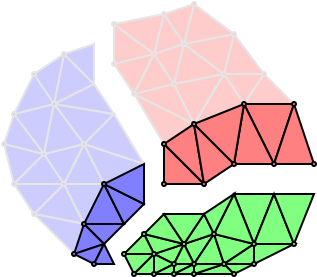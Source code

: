 <?xml version="1.0" encoding="UTF-8"?>
<dia:diagram xmlns:dia="http://www.lysator.liu.se/~alla/dia/">
  <dia:layer name="Background" visible="true">
    <dia:object type="Standard - Polygon" version="0" id="O0">
      <dia:attribute name="obj_pos">
        <dia:point val="10,12"/>
      </dia:attribute>
      <dia:attribute name="obj_bb">
        <dia:rectangle val="9.879,11.95;11.712,12.561"/>
      </dia:attribute>
      <dia:attribute name="poly_points">
        <dia:point val="10,12"/>
        <dia:point val="11.5,12"/>
        <dia:point val="10.5,12.5"/>
      </dia:attribute>
      <dia:attribute name="inner_color">
        <dia:color val="#80ff80"/>
      </dia:attribute>
      <dia:attribute name="show_background">
        <dia:boolean val="true"/>
      </dia:attribute>
    </dia:object>
    <dia:object type="Standard - Polygon" version="0" id="O1">
      <dia:attribute name="obj_pos">
        <dia:point val="8,11"/>
      </dia:attribute>
      <dia:attribute name="obj_bb">
        <dia:rectangle val="7.929,10.406;9.622,12.099"/>
      </dia:attribute>
      <dia:attribute name="poly_points">
        <dia:point val="8,11"/>
        <dia:point val="8.5,12"/>
        <dia:point val="9.5,10.5"/>
      </dia:attribute>
      <dia:attribute name="inner_color">
        <dia:color val="#80ff80"/>
      </dia:attribute>
      <dia:attribute name="show_background">
        <dia:boolean val="true"/>
      </dia:attribute>
    </dia:object>
    <dia:object type="Standard - Polygon" version="0" id="O2">
      <dia:attribute name="obj_pos">
        <dia:point val="7.5,12"/>
      </dia:attribute>
      <dia:attribute name="obj_bb">
        <dia:rectangle val="6.37,10.914;8.099,12.067"/>
      </dia:attribute>
      <dia:attribute name="poly_points">
        <dia:point val="7.5,12"/>
        <dia:point val="8,11"/>
        <dia:point val="6.5,11.5"/>
      </dia:attribute>
      <dia:attribute name="inner_color">
        <dia:color val="#80ff80"/>
      </dia:attribute>
      <dia:attribute name="show_background">
        <dia:boolean val="true"/>
      </dia:attribute>
    </dia:object>
    <dia:object type="Standard - Polygon" version="0" id="O3">
      <dia:attribute name="obj_pos">
        <dia:point val="8,11"/>
      </dia:attribute>
      <dia:attribute name="obj_bb">
        <dia:rectangle val="5.907,10.425;8.179,11.561"/>
      </dia:attribute>
      <dia:attribute name="poly_points">
        <dia:point val="8,11"/>
        <dia:point val="6,10.5"/>
        <dia:point val="6.5,11.5"/>
      </dia:attribute>
      <dia:attribute name="inner_color">
        <dia:color val="#80ff80"/>
      </dia:attribute>
      <dia:attribute name="show_background">
        <dia:boolean val="true"/>
      </dia:attribute>
    </dia:object>
    <dia:object type="Standard - Polygon" version="0" id="O4">
      <dia:attribute name="obj_pos">
        <dia:point val="7.5,12"/>
      </dia:attribute>
      <dia:attribute name="obj_bb">
        <dia:rectangle val="7.419,10.888;8.581,12.05"/>
      </dia:attribute>
      <dia:attribute name="poly_points">
        <dia:point val="7.5,12"/>
        <dia:point val="8,11"/>
        <dia:point val="8.5,12"/>
      </dia:attribute>
      <dia:attribute name="inner_color">
        <dia:color val="#80ff80"/>
      </dia:attribute>
      <dia:attribute name="show_background">
        <dia:boolean val="true"/>
      </dia:attribute>
    </dia:object>
    <dia:object type="Standard - Polygon" version="0" id="O5">
      <dia:attribute name="obj_pos">
        <dia:point val="5,11.5"/>
      </dia:attribute>
      <dia:attribute name="obj_bb">
        <dia:rectangle val="4.879,10.416;6.581,11.55"/>
      </dia:attribute>
      <dia:attribute name="poly_points">
        <dia:point val="5,11.5"/>
        <dia:point val="6,10.5"/>
        <dia:point val="6.5,11.5"/>
      </dia:attribute>
      <dia:attribute name="inner_color">
        <dia:color val="#80ff80"/>
      </dia:attribute>
      <dia:attribute name="show_background">
        <dia:boolean val="true"/>
      </dia:attribute>
    </dia:object>
    <dia:object type="Standard - Polygon" version="0" id="O6">
      <dia:attribute name="obj_pos">
        <dia:point val="8.5,12"/>
      </dia:attribute>
      <dia:attribute name="obj_bb">
        <dia:rectangle val="8.407,10.387;10.069,12.05"/>
      </dia:attribute>
      <dia:attribute name="poly_points">
        <dia:point val="8.5,12"/>
        <dia:point val="9.5,10.5"/>
        <dia:point val="10,12"/>
      </dia:attribute>
      <dia:attribute name="inner_color">
        <dia:color val="#80ff80"/>
      </dia:attribute>
      <dia:attribute name="show_background">
        <dia:boolean val="true"/>
      </dia:attribute>
    </dia:object>
    <dia:object type="Standard - Polygon" version="0" id="O7">
      <dia:attribute name="obj_pos">
        <dia:point val="11.5,11"/>
      </dia:attribute>
      <dia:attribute name="obj_bb">
        <dia:rectangle val="9.424,10.429;11.622,12.078"/>
      </dia:attribute>
      <dia:attribute name="poly_points">
        <dia:point val="11.5,11"/>
        <dia:point val="9.5,10.5"/>
        <dia:point val="10,12"/>
      </dia:attribute>
      <dia:attribute name="inner_color">
        <dia:color val="#80ff80"/>
      </dia:attribute>
      <dia:attribute name="show_background">
        <dia:boolean val="true"/>
      </dia:attribute>
    </dia:object>
    <dia:object type="Standard - Polygon" version="0" id="O8">
      <dia:attribute name="obj_pos">
        <dia:point val="5,11.5"/>
      </dia:attribute>
      <dia:attribute name="obj_bb">
        <dia:rectangle val="4.919,11.45;6.621,12.584"/>
      </dia:attribute>
      <dia:attribute name="poly_points">
        <dia:point val="5,11.5"/>
        <dia:point val="6.5,11.5"/>
        <dia:point val="5.5,12.5"/>
      </dia:attribute>
      <dia:attribute name="inner_color">
        <dia:color val="#80ff80"/>
      </dia:attribute>
      <dia:attribute name="show_background">
        <dia:boolean val="true"/>
      </dia:attribute>
    </dia:object>
    <dia:object type="Standard - Polygon" version="0" id="O9">
      <dia:attribute name="obj_pos">
        <dia:point val="5.5,12.5"/>
      </dia:attribute>
      <dia:attribute name="obj_bb">
        <dia:rectangle val="5.379,11.379;6.55,12.55"/>
      </dia:attribute>
      <dia:attribute name="poly_points">
        <dia:point val="5.5,12.5"/>
        <dia:point val="6.5,11.5"/>
        <dia:point val="6.5,12.5"/>
      </dia:attribute>
      <dia:attribute name="inner_color">
        <dia:color val="#80ff80"/>
      </dia:attribute>
      <dia:attribute name="show_background">
        <dia:boolean val="true"/>
      </dia:attribute>
    </dia:object>
    <dia:object type="Standard - Polygon" version="0" id="O10">
      <dia:attribute name="obj_pos">
        <dia:point val="6.5,12.5"/>
      </dia:attribute>
      <dia:attribute name="obj_bb">
        <dia:rectangle val="6.45,11.419;7.612,12.581"/>
      </dia:attribute>
      <dia:attribute name="poly_points">
        <dia:point val="6.5,12.5"/>
        <dia:point val="7.5,12"/>
        <dia:point val="6.5,11.5"/>
      </dia:attribute>
      <dia:attribute name="inner_color">
        <dia:color val="#80ff80"/>
      </dia:attribute>
      <dia:attribute name="show_background">
        <dia:boolean val="true"/>
      </dia:attribute>
    </dia:object>
    <dia:object type="Standard - Polygon" version="0" id="O11">
      <dia:attribute name="obj_pos">
        <dia:point val="6.5,12.5"/>
      </dia:attribute>
      <dia:attribute name="obj_bb">
        <dia:rectangle val="6.288,11.919;7.55,12.55"/>
      </dia:attribute>
      <dia:attribute name="poly_points">
        <dia:point val="6.5,12.5"/>
        <dia:point val="7.5,12"/>
        <dia:point val="7.5,12.5"/>
      </dia:attribute>
      <dia:attribute name="inner_color">
        <dia:color val="#80ff80"/>
      </dia:attribute>
      <dia:attribute name="show_background">
        <dia:boolean val="true"/>
      </dia:attribute>
    </dia:object>
    <dia:object type="Standard - Polygon" version="0" id="O12">
      <dia:attribute name="obj_pos">
        <dia:point val="7.5,12.5"/>
      </dia:attribute>
      <dia:attribute name="obj_bb">
        <dia:rectangle val="7.45,11.95;8.712,12.581"/>
      </dia:attribute>
      <dia:attribute name="poly_points">
        <dia:point val="7.5,12.5"/>
        <dia:point val="8.5,12"/>
        <dia:point val="7.5,12"/>
      </dia:attribute>
      <dia:attribute name="inner_color">
        <dia:color val="#80ff80"/>
      </dia:attribute>
      <dia:attribute name="show_background">
        <dia:boolean val="true"/>
      </dia:attribute>
    </dia:object>
    <dia:object type="Standard - Polygon" version="0" id="O13">
      <dia:attribute name="obj_pos">
        <dia:point val="7.5,12.5"/>
      </dia:attribute>
      <dia:attribute name="obj_bb">
        <dia:rectangle val="7.288,11.919;8.55,12.55"/>
      </dia:attribute>
      <dia:attribute name="poly_points">
        <dia:point val="7.5,12.5"/>
        <dia:point val="8.5,12"/>
        <dia:point val="8.5,12.5"/>
      </dia:attribute>
      <dia:attribute name="inner_color">
        <dia:color val="#80ff80"/>
      </dia:attribute>
      <dia:attribute name="show_background">
        <dia:boolean val="true"/>
      </dia:attribute>
    </dia:object>
    <dia:object type="Standard - Polygon" version="0" id="O14">
      <dia:attribute name="obj_pos">
        <dia:point val="8.5,12.5"/>
      </dia:attribute>
      <dia:attribute name="obj_bb">
        <dia:rectangle val="8.192,11.943;10.621,12.55"/>
      </dia:attribute>
      <dia:attribute name="poly_points">
        <dia:point val="8.5,12.5"/>
        <dia:point val="10,12"/>
        <dia:point val="10.5,12.5"/>
      </dia:attribute>
      <dia:attribute name="inner_color">
        <dia:color val="#80ff80"/>
      </dia:attribute>
      <dia:attribute name="show_background">
        <dia:boolean val="true"/>
      </dia:attribute>
    </dia:object>
    <dia:object type="Standard - Polygon" version="0" id="O15">
      <dia:attribute name="obj_pos">
        <dia:point val="10,12"/>
      </dia:attribute>
      <dia:attribute name="obj_bb">
        <dia:rectangle val="9.835,10.907;11.55,12.05"/>
      </dia:attribute>
      <dia:attribute name="poly_points">
        <dia:point val="10,12"/>
        <dia:point val="11.5,11"/>
        <dia:point val="11.5,12"/>
      </dia:attribute>
      <dia:attribute name="inner_color">
        <dia:color val="#80ff80"/>
      </dia:attribute>
      <dia:attribute name="show_background">
        <dia:boolean val="true"/>
      </dia:attribute>
    </dia:object>
    <dia:object type="Standard - Polygon" version="0" id="O16">
      <dia:attribute name="obj_pos">
        <dia:point val="8.5,12"/>
      </dia:attribute>
      <dia:attribute name="obj_bb">
        <dia:rectangle val="8.45,11.95;10.308,12.569"/>
      </dia:attribute>
      <dia:attribute name="poly_points">
        <dia:point val="8.5,12"/>
        <dia:point val="10,12"/>
        <dia:point val="8.5,12.5"/>
      </dia:attribute>
      <dia:attribute name="inner_color">
        <dia:color val="#80ff80"/>
      </dia:attribute>
      <dia:attribute name="show_background">
        <dia:boolean val="true"/>
      </dia:attribute>
    </dia:object>
    <dia:object type="Standard - Polygon" version="0" id="O17">
      <dia:attribute name="obj_pos">
        <dia:point val="11.5,12"/>
      </dia:attribute>
      <dia:attribute name="obj_bb">
        <dia:rectangle val="11.45,10.95;13.712,12.081"/>
      </dia:attribute>
      <dia:attribute name="poly_points">
        <dia:point val="11.5,12"/>
        <dia:point val="11.5,11"/>
        <dia:point val="13.5,11"/>
      </dia:attribute>
      <dia:attribute name="inner_color">
        <dia:color val="#80ff80"/>
      </dia:attribute>
      <dia:attribute name="show_background">
        <dia:boolean val="true"/>
      </dia:attribute>
    </dia:object>
    <dia:object type="Standard - Polygon" version="0" id="O18">
      <dia:attribute name="obj_pos">
        <dia:point val="3,10"/>
      </dia:attribute>
      <dia:attribute name="obj_bb">
        <dia:rectangle val="0.399,7.916;3.09,10.069"/>
      </dia:attribute>
      <dia:attribute name="poly_points">
        <dia:point val="3,10"/>
        <dia:point val="0.5,9.5"/>
        <dia:point val="2,8"/>
      </dia:attribute>
      <dia:attribute name="line_color">
        <dia:color val="#e5e5e5"/>
      </dia:attribute>
      <dia:attribute name="inner_color">
        <dia:color val="#ccccff"/>
      </dia:attribute>
      <dia:attribute name="show_background">
        <dia:boolean val="true"/>
      </dia:attribute>
    </dia:object>
    <dia:object type="Standard - Polygon" version="0" id="O19">
      <dia:attribute name="obj_pos">
        <dia:point val="2.5,11.5"/>
      </dia:attribute>
      <dia:attribute name="obj_bb">
        <dia:rectangle val="0.348,9.419;3.065,11.593"/>
      </dia:attribute>
      <dia:attribute name="poly_points">
        <dia:point val="2.5,11.5"/>
        <dia:point val="0.5,9.5"/>
        <dia:point val="3,10"/>
      </dia:attribute>
      <dia:attribute name="line_color">
        <dia:color val="#e5e5e5"/>
      </dia:attribute>
      <dia:attribute name="inner_color">
        <dia:color val="#ccccff"/>
      </dia:attribute>
      <dia:attribute name="show_background">
        <dia:boolean val="true"/>
      </dia:attribute>
    </dia:object>
    <dia:object type="Standard - Polygon" version="0" id="O20">
      <dia:attribute name="obj_pos">
        <dia:point val="2,8"/>
      </dia:attribute>
      <dia:attribute name="obj_bb">
        <dia:rectangle val="1.919,7.95;4.081,10.112"/>
      </dia:attribute>
      <dia:attribute name="poly_points">
        <dia:point val="2,8"/>
        <dia:point val="4,8"/>
        <dia:point val="3,10"/>
      </dia:attribute>
      <dia:attribute name="line_color">
        <dia:color val="#e5e5e5"/>
      </dia:attribute>
      <dia:attribute name="inner_color">
        <dia:color val="#ccccff"/>
      </dia:attribute>
      <dia:attribute name="show_background">
        <dia:boolean val="true"/>
      </dia:attribute>
    </dia:object>
    <dia:object type="Standard - Polygon" version="0" id="O21">
      <dia:attribute name="obj_pos">
        <dia:point val="3,6"/>
      </dia:attribute>
      <dia:attribute name="obj_bb">
        <dia:rectangle val="1.919,5.888;4.081,8.05"/>
      </dia:attribute>
      <dia:attribute name="poly_points">
        <dia:point val="3,6"/>
        <dia:point val="4,8"/>
        <dia:point val="2,8"/>
      </dia:attribute>
      <dia:attribute name="line_color">
        <dia:color val="#e5e5e5"/>
      </dia:attribute>
      <dia:attribute name="inner_color">
        <dia:color val="#ccccff"/>
      </dia:attribute>
      <dia:attribute name="show_background">
        <dia:boolean val="true"/>
      </dia:attribute>
    </dia:object>
    <dia:object type="Standard - Polygon" version="0" id="O22">
      <dia:attribute name="obj_pos">
        <dia:point val="1.5,4"/>
      </dia:attribute>
      <dia:attribute name="obj_bb">
        <dia:rectangle val="1.431,1.399;3.584,4.09"/>
      </dia:attribute>
      <dia:attribute name="poly_points">
        <dia:point val="1.5,4"/>
        <dia:point val="2,1.5"/>
        <dia:point val="3.5,3"/>
      </dia:attribute>
      <dia:attribute name="line_color">
        <dia:color val="#e5e5e5"/>
      </dia:attribute>
      <dia:attribute name="inner_color">
        <dia:color val="#ccccff"/>
      </dia:attribute>
      <dia:attribute name="show_background">
        <dia:boolean val="true"/>
      </dia:attribute>
    </dia:object>
    <dia:object type="Standard - Polygon" version="0" id="O23">
      <dia:attribute name="obj_pos">
        <dia:point val="2,1.5"/>
      </dia:attribute>
      <dia:attribute name="obj_bb">
        <dia:rectangle val="1.907,0.931;3.55,3.121"/>
      </dia:attribute>
      <dia:attribute name="poly_points">
        <dia:point val="2,1.5"/>
        <dia:point val="3.5,1"/>
        <dia:point val="3.5,3"/>
      </dia:attribute>
      <dia:attribute name="line_color">
        <dia:color val="#e5e5e5"/>
      </dia:attribute>
      <dia:attribute name="inner_color">
        <dia:color val="#ccccff"/>
      </dia:attribute>
      <dia:attribute name="show_background">
        <dia:boolean val="true"/>
      </dia:attribute>
    </dia:object>
    <dia:object type="Standard - Polygon" version="0" id="O24">
      <dia:attribute name="obj_pos">
        <dia:point val="3,6"/>
      </dia:attribute>
      <dia:attribute name="obj_bb">
        <dia:rectangle val="2.901,5.914;6.13,8.067"/>
      </dia:attribute>
      <dia:attribute name="poly_points">
        <dia:point val="3,6"/>
        <dia:point val="6,7"/>
        <dia:point val="4,8"/>
      </dia:attribute>
      <dia:attribute name="line_color">
        <dia:color val="#e5e5e5"/>
      </dia:attribute>
      <dia:attribute name="inner_color">
        <dia:color val="#ccccff"/>
      </dia:attribute>
      <dia:attribute name="show_background">
        <dia:boolean val="true"/>
      </dia:attribute>
    </dia:object>
    <dia:object type="Standard - Polygon" version="0" id="O25">
      <dia:attribute name="obj_pos">
        <dia:point val="3,6"/>
      </dia:attribute>
      <dia:attribute name="obj_bb">
        <dia:rectangle val="2.907,4.419;6.112,7.09"/>
      </dia:attribute>
      <dia:attribute name="poly_points">
        <dia:point val="3,6"/>
        <dia:point val="4.5,4.5"/>
        <dia:point val="6,7"/>
      </dia:attribute>
      <dia:attribute name="line_color">
        <dia:color val="#e5e5e5"/>
      </dia:attribute>
      <dia:attribute name="inner_color">
        <dia:color val="#ccccff"/>
      </dia:attribute>
      <dia:attribute name="show_background">
        <dia:boolean val="true"/>
      </dia:attribute>
    </dia:object>
    <dia:object type="Standard - Polygon" version="0" id="O26">
      <dia:attribute name="obj_pos">
        <dia:point val="1.5,4"/>
      </dia:attribute>
      <dia:attribute name="obj_bb">
        <dia:rectangle val="1.385,3.93;4.604,6.076"/>
      </dia:attribute>
      <dia:attribute name="poly_points">
        <dia:point val="1.5,4"/>
        <dia:point val="4.5,4.5"/>
        <dia:point val="3,6"/>
      </dia:attribute>
      <dia:attribute name="line_color">
        <dia:color val="#e5e5e5"/>
      </dia:attribute>
      <dia:attribute name="inner_color">
        <dia:color val="#ccccff"/>
      </dia:attribute>
      <dia:attribute name="show_background">
        <dia:boolean val="true"/>
      </dia:attribute>
    </dia:object>
    <dia:object type="Standard - Polygon" version="0" id="O27">
      <dia:attribute name="obj_pos">
        <dia:point val="1.5,4"/>
      </dia:attribute>
      <dia:attribute name="obj_bb">
        <dia:rectangle val="1.34,2.936;4.606,4.568"/>
      </dia:attribute>
      <dia:attribute name="poly_points">
        <dia:point val="1.5,4"/>
        <dia:point val="3.5,3"/>
        <dia:point val="4.5,4.5"/>
      </dia:attribute>
      <dia:attribute name="line_color">
        <dia:color val="#e5e5e5"/>
      </dia:attribute>
      <dia:attribute name="inner_color">
        <dia:color val="#ccccff"/>
      </dia:attribute>
      <dia:attribute name="show_background">
        <dia:boolean val="true"/>
      </dia:attribute>
    </dia:object>
    <dia:object type="Standard - Polygon" version="0" id="O28">
      <dia:attribute name="obj_pos">
        <dia:point val="5,10"/>
      </dia:attribute>
      <dia:attribute name="obj_bb">
        <dia:rectangle val="2.879,9.95;5.121,11.071"/>
      </dia:attribute>
      <dia:attribute name="poly_points">
        <dia:point val="5,10"/>
        <dia:point val="3,10"/>
        <dia:point val="4,11"/>
      </dia:attribute>
      <dia:attribute name="inner_color">
        <dia:color val="#8080ff"/>
      </dia:attribute>
      <dia:attribute name="show_background">
        <dia:boolean val="true"/>
      </dia:attribute>
    </dia:object>
    <dia:object type="Standard - Polygon" version="0" id="O29">
      <dia:attribute name="obj_pos">
        <dia:point val="2.5,11.5"/>
      </dia:attribute>
      <dia:attribute name="obj_bb">
        <dia:rectangle val="2.421,9.907;4.093,11.579"/>
      </dia:attribute>
      <dia:attribute name="poly_points">
        <dia:point val="2.5,11.5"/>
        <dia:point val="3,10"/>
        <dia:point val="4,11"/>
      </dia:attribute>
      <dia:attribute name="inner_color">
        <dia:color val="#8080ff"/>
      </dia:attribute>
      <dia:attribute name="show_background">
        <dia:boolean val="true"/>
      </dia:attribute>
    </dia:object>
    <dia:object type="Standard - Polygon" version="0" id="O30">
      <dia:attribute name="obj_pos">
        <dia:point val="2.5,11.5"/>
      </dia:attribute>
      <dia:attribute name="obj_bb">
        <dia:rectangle val="2.37,10.914;4.099,12.067"/>
      </dia:attribute>
      <dia:attribute name="poly_points">
        <dia:point val="2.5,11.5"/>
        <dia:point val="4,11"/>
        <dia:point val="3.5,12"/>
      </dia:attribute>
      <dia:attribute name="inner_color">
        <dia:color val="#8080ff"/>
      </dia:attribute>
      <dia:attribute name="show_background">
        <dia:boolean val="true"/>
      </dia:attribute>
    </dia:object>
    <dia:object type="Standard - Polygon" version="0" id="O31">
      <dia:attribute name="obj_pos">
        <dia:point val="3.5,12"/>
      </dia:attribute>
      <dia:attribute name="obj_bb">
        <dia:rectangle val="3.419,10.888;4.581,12.05"/>
      </dia:attribute>
      <dia:attribute name="poly_points">
        <dia:point val="3.5,12"/>
        <dia:point val="4,11"/>
        <dia:point val="4.5,12"/>
      </dia:attribute>
      <dia:attribute name="inner_color">
        <dia:color val="#8080ff"/>
      </dia:attribute>
      <dia:attribute name="show_background">
        <dia:boolean val="true"/>
      </dia:attribute>
    </dia:object>
    <dia:object type="Standard - Polygon" version="0" id="O32">
      <dia:attribute name="obj_pos">
        <dia:point val="3,10"/>
      </dia:attribute>
      <dia:attribute name="obj_bb">
        <dia:rectangle val="2.919,7.888;5.081,10.05"/>
      </dia:attribute>
      <dia:attribute name="poly_points">
        <dia:point val="3,10"/>
        <dia:point val="4,8"/>
        <dia:point val="5,10"/>
      </dia:attribute>
      <dia:attribute name="inner_color">
        <dia:color val="#8080ff"/>
      </dia:attribute>
      <dia:attribute name="show_background">
        <dia:boolean val="true"/>
      </dia:attribute>
    </dia:object>
    <dia:object type="Standard - Polygon" version="0" id="O33">
      <dia:attribute name="obj_pos">
        <dia:point val="6.5,1.5"/>
      </dia:attribute>
      <dia:attribute name="obj_bb">
        <dia:rectangle val="6.429,-0.622;8.078,1.576"/>
      </dia:attribute>
      <dia:attribute name="poly_points">
        <dia:point val="6.5,1.5"/>
        <dia:point val="7,-0.5"/>
        <dia:point val="8,1"/>
      </dia:attribute>
      <dia:attribute name="line_color">
        <dia:color val="#e5e5e5"/>
      </dia:attribute>
      <dia:attribute name="inner_color">
        <dia:color val="#ffcccc"/>
      </dia:attribute>
      <dia:attribute name="show_background">
        <dia:boolean val="true"/>
      </dia:attribute>
    </dia:object>
    <dia:object type="Standard - Polygon" version="0" id="O34">
      <dia:attribute name="obj_pos">
        <dia:point val="4.5,2"/>
      </dia:attribute>
      <dia:attribute name="obj_bb">
        <dia:rectangle val="4.45,-0.1;6.614,2.064"/>
      </dia:attribute>
      <dia:attribute name="poly_points">
        <dia:point val="4.5,2"/>
        <dia:point val="4.5,0"/>
        <dia:point val="6.5,1.5"/>
      </dia:attribute>
      <dia:attribute name="line_color">
        <dia:color val="#e5e5e5"/>
      </dia:attribute>
      <dia:attribute name="inner_color">
        <dia:color val="#ffcccc"/>
      </dia:attribute>
      <dia:attribute name="show_background">
        <dia:boolean val="true"/>
      </dia:attribute>
    </dia:object>
    <dia:object type="Standard - Polygon" version="0" id="O35">
      <dia:attribute name="obj_pos">
        <dia:point val="6.5,1.5"/>
      </dia:attribute>
      <dia:attribute name="obj_bb">
        <dia:rectangle val="4.381,-0.565;7.068,1.585"/>
      </dia:attribute>
      <dia:attribute name="poly_points">
        <dia:point val="6.5,1.5"/>
        <dia:point val="7,-0.5"/>
        <dia:point val="4.5,0"/>
      </dia:attribute>
      <dia:attribute name="line_color">
        <dia:color val="#e5e5e5"/>
      </dia:attribute>
      <dia:attribute name="inner_color">
        <dia:color val="#ffcccc"/>
      </dia:attribute>
      <dia:attribute name="show_background">
        <dia:boolean val="true"/>
      </dia:attribute>
    </dia:object>
    <dia:object type="Standard - Polygon" version="0" id="O36">
      <dia:attribute name="obj_pos">
        <dia:point val="13.5,4"/>
      </dia:attribute>
      <dia:attribute name="obj_bb">
        <dia:rectangle val="10.907,2.422;13.621,4.05"/>
      </dia:attribute>
      <dia:attribute name="poly_points">
        <dia:point val="13.5,4"/>
        <dia:point val="11,4"/>
        <dia:point val="12,2.5"/>
      </dia:attribute>
      <dia:attribute name="line_color">
        <dia:color val="#e5e5e5"/>
      </dia:attribute>
      <dia:attribute name="inner_color">
        <dia:color val="#ffcccc"/>
      </dia:attribute>
      <dia:attribute name="show_background">
        <dia:boolean val="true"/>
      </dia:attribute>
    </dia:object>
    <dia:object type="Standard - Polygon" version="0" id="O37">
      <dia:attribute name="obj_pos">
        <dia:point val="5.5,3.5"/>
      </dia:attribute>
      <dia:attribute name="obj_bb">
        <dia:rectangle val="5.369,3.378;8.599,6.071"/>
      </dia:attribute>
      <dia:attribute name="poly_points">
        <dia:point val="5.5,3.5"/>
        <dia:point val="8.5,5"/>
        <dia:point val="7,6"/>
      </dia:attribute>
      <dia:attribute name="line_color">
        <dia:color val="#e5e5e5"/>
      </dia:attribute>
      <dia:attribute name="inner_color">
        <dia:color val="#ffcccc"/>
      </dia:attribute>
      <dia:attribute name="show_background">
        <dia:boolean val="true"/>
      </dia:attribute>
    </dia:object>
    <dia:object type="Standard - Polygon" version="0" id="O38">
      <dia:attribute name="obj_pos">
        <dia:point val="4.5,2"/>
      </dia:attribute>
      <dia:attribute name="obj_bb">
        <dia:rectangle val="4.419,1.425;6.593,3.599"/>
      </dia:attribute>
      <dia:attribute name="poly_points">
        <dia:point val="4.5,2"/>
        <dia:point val="6.5,1.5"/>
        <dia:point val="5.5,3.5"/>
      </dia:attribute>
      <dia:attribute name="line_color">
        <dia:color val="#e5e5e5"/>
      </dia:attribute>
      <dia:attribute name="inner_color">
        <dia:color val="#ffcccc"/>
      </dia:attribute>
      <dia:attribute name="show_background">
        <dia:boolean val="true"/>
      </dia:attribute>
    </dia:object>
    <dia:object type="Standard - Polygon" version="0" id="O39">
      <dia:attribute name="obj_pos">
        <dia:point val="5.5,3.5"/>
      </dia:attribute>
      <dia:attribute name="obj_bb">
        <dia:rectangle val="5.407,1.401;7.581,3.575"/>
      </dia:attribute>
      <dia:attribute name="poly_points">
        <dia:point val="5.5,3.5"/>
        <dia:point val="6.5,1.5"/>
        <dia:point val="7.5,3"/>
      </dia:attribute>
      <dia:attribute name="line_color">
        <dia:color val="#e5e5e5"/>
      </dia:attribute>
      <dia:attribute name="inner_color">
        <dia:color val="#ffcccc"/>
      </dia:attribute>
      <dia:attribute name="show_background">
        <dia:boolean val="true"/>
      </dia:attribute>
    </dia:object>
    <dia:object type="Standard - Polygon" version="0" id="O40">
      <dia:attribute name="obj_pos">
        <dia:point val="6.5,1.5"/>
      </dia:attribute>
      <dia:attribute name="obj_bb">
        <dia:rectangle val="6.422,0.924;8.071,3.122"/>
      </dia:attribute>
      <dia:attribute name="poly_points">
        <dia:point val="6.5,1.5"/>
        <dia:point val="8,1"/>
        <dia:point val="7.5,3"/>
      </dia:attribute>
      <dia:attribute name="line_color">
        <dia:color val="#e5e5e5"/>
      </dia:attribute>
      <dia:attribute name="inner_color">
        <dia:color val="#ffcccc"/>
      </dia:attribute>
      <dia:attribute name="show_background">
        <dia:boolean val="true"/>
      </dia:attribute>
    </dia:object>
    <dia:object type="Standard - Polygon" version="0" id="O41">
      <dia:attribute name="obj_pos">
        <dia:point val="7.5,3"/>
      </dia:attribute>
      <dia:attribute name="obj_bb">
        <dia:rectangle val="7.432,0.915;10.12,3.065"/>
      </dia:attribute>
      <dia:attribute name="poly_points">
        <dia:point val="7.5,3"/>
        <dia:point val="8,1"/>
        <dia:point val="10,2.5"/>
      </dia:attribute>
      <dia:attribute name="line_color">
        <dia:color val="#e5e5e5"/>
      </dia:attribute>
      <dia:attribute name="inner_color">
        <dia:color val="#ffcccc"/>
      </dia:attribute>
      <dia:attribute name="show_background">
        <dia:boolean val="true"/>
      </dia:attribute>
    </dia:object>
    <dia:object type="Standard - Polygon" version="0" id="O42">
      <dia:attribute name="obj_pos">
        <dia:point val="10,2.5"/>
      </dia:attribute>
      <dia:attribute name="obj_bb">
        <dia:rectangle val="9.907,2.45;12.093,4.09"/>
      </dia:attribute>
      <dia:attribute name="poly_points">
        <dia:point val="10,2.5"/>
        <dia:point val="12,2.5"/>
        <dia:point val="11,4"/>
      </dia:attribute>
      <dia:attribute name="line_color">
        <dia:color val="#e5e5e5"/>
      </dia:attribute>
      <dia:attribute name="inner_color">
        <dia:color val="#ffcccc"/>
      </dia:attribute>
      <dia:attribute name="show_background">
        <dia:boolean val="true"/>
      </dia:attribute>
    </dia:object>
    <dia:object type="Standard - Polygon" version="0" id="O43">
      <dia:attribute name="obj_pos">
        <dia:point val="10,2.5"/>
      </dia:attribute>
      <dia:attribute name="obj_bb">
        <dia:rectangle val="9.936,0.386;12.1,2.55"/>
      </dia:attribute>
      <dia:attribute name="poly_points">
        <dia:point val="10,2.5"/>
        <dia:point val="10.5,0.5"/>
        <dia:point val="12,2.5"/>
      </dia:attribute>
      <dia:attribute name="line_color">
        <dia:color val="#e5e5e5"/>
      </dia:attribute>
      <dia:attribute name="inner_color">
        <dia:color val="#ffcccc"/>
      </dia:attribute>
      <dia:attribute name="show_background">
        <dia:boolean val="true"/>
      </dia:attribute>
    </dia:object>
    <dia:object type="Standard - Polygon" version="0" id="O44">
      <dia:attribute name="obj_pos">
        <dia:point val="8,1"/>
      </dia:attribute>
      <dia:attribute name="obj_bb">
        <dia:rectangle val="7.881,0.435;10.568,2.585"/>
      </dia:attribute>
      <dia:attribute name="poly_points">
        <dia:point val="8,1"/>
        <dia:point val="10.5,0.5"/>
        <dia:point val="10,2.5"/>
      </dia:attribute>
      <dia:attribute name="line_color">
        <dia:color val="#e5e5e5"/>
      </dia:attribute>
      <dia:attribute name="inner_color">
        <dia:color val="#ffcccc"/>
      </dia:attribute>
      <dia:attribute name="show_background">
        <dia:boolean val="true"/>
      </dia:attribute>
    </dia:object>
    <dia:object type="Standard - Polygon" version="0" id="O45">
      <dia:attribute name="obj_pos">
        <dia:point val="8,1"/>
      </dia:attribute>
      <dia:attribute name="obj_bb">
        <dia:rectangle val="7.932,-1.085;10.62,1.065"/>
      </dia:attribute>
      <dia:attribute name="poly_points">
        <dia:point val="8,1"/>
        <dia:point val="8.5,-1"/>
        <dia:point val="10.5,0.5"/>
      </dia:attribute>
      <dia:attribute name="line_color">
        <dia:color val="#e5e5e5"/>
      </dia:attribute>
      <dia:attribute name="inner_color">
        <dia:color val="#ffcccc"/>
      </dia:attribute>
      <dia:attribute name="show_background">
        <dia:boolean val="true"/>
      </dia:attribute>
    </dia:object>
    <dia:object type="Standard - Polygon" version="0" id="O46">
      <dia:attribute name="obj_pos">
        <dia:point val="8,1"/>
      </dia:attribute>
      <dia:attribute name="obj_bb">
        <dia:rectangle val="6.922,-1.076;8.571,1.122"/>
      </dia:attribute>
      <dia:attribute name="poly_points">
        <dia:point val="8,1"/>
        <dia:point val="7,-0.5"/>
        <dia:point val="8.5,-1"/>
      </dia:attribute>
      <dia:attribute name="line_color">
        <dia:color val="#e5e5e5"/>
      </dia:attribute>
      <dia:attribute name="inner_color">
        <dia:color val="#ffcccc"/>
      </dia:attribute>
      <dia:attribute name="show_background">
        <dia:boolean val="true"/>
      </dia:attribute>
    </dia:object>
    <dia:object type="Standard - Polygon" version="0" id="O47">
      <dia:attribute name="obj_pos">
        <dia:point val="8.5,5"/>
      </dia:attribute>
      <dia:attribute name="obj_bb">
        <dia:rectangle val="8.381,2.407;11.076,5.102"/>
      </dia:attribute>
      <dia:attribute name="poly_points">
        <dia:point val="8.5,5"/>
        <dia:point val="10,2.5"/>
        <dia:point val="11,4"/>
      </dia:attribute>
      <dia:attribute name="line_color">
        <dia:color val="#e5e5e5"/>
      </dia:attribute>
      <dia:attribute name="inner_color">
        <dia:color val="#ffcccc"/>
      </dia:attribute>
      <dia:attribute name="show_background">
        <dia:boolean val="true"/>
      </dia:attribute>
    </dia:object>
    <dia:object type="Standard - Polygon" version="0" id="O48">
      <dia:attribute name="obj_pos">
        <dia:point val="5.5,3.5"/>
      </dia:attribute>
      <dia:attribute name="obj_bb">
        <dia:rectangle val="5.357,2.942;8.612,5.112"/>
      </dia:attribute>
      <dia:attribute name="poly_points">
        <dia:point val="5.5,3.5"/>
        <dia:point val="7.5,3"/>
        <dia:point val="8.5,5"/>
      </dia:attribute>
      <dia:attribute name="line_color">
        <dia:color val="#e5e5e5"/>
      </dia:attribute>
      <dia:attribute name="inner_color">
        <dia:color val="#ffcccc"/>
      </dia:attribute>
      <dia:attribute name="show_background">
        <dia:boolean val="true"/>
      </dia:attribute>
    </dia:object>
    <dia:object type="Standard - Polygon" version="0" id="O49">
      <dia:attribute name="obj_pos">
        <dia:point val="7.5,3"/>
      </dia:attribute>
      <dia:attribute name="obj_bb">
        <dia:rectangle val="7.426,2.429;10.101,5.104"/>
      </dia:attribute>
      <dia:attribute name="poly_points">
        <dia:point val="7.5,3"/>
        <dia:point val="10,2.5"/>
        <dia:point val="8.5,5"/>
      </dia:attribute>
      <dia:attribute name="line_color">
        <dia:color val="#e5e5e5"/>
      </dia:attribute>
      <dia:attribute name="inner_color">
        <dia:color val="#ffcccc"/>
      </dia:attribute>
      <dia:attribute name="show_background">
        <dia:boolean val="true"/>
      </dia:attribute>
    </dia:object>
    <dia:object type="Standard - Polygon" version="0" id="O50">
      <dia:attribute name="obj_pos">
        <dia:point val="-0.5,8"/>
      </dia:attribute>
      <dia:attribute name="obj_bb">
        <dia:rectangle val="-1.069,5.931;1.098,8.098"/>
      </dia:attribute>
      <dia:attribute name="poly_points">
        <dia:point val="-0.5,8"/>
        <dia:point val="-1,6"/>
        <dia:point val="1,6.5"/>
      </dia:attribute>
      <dia:attribute name="line_color">
        <dia:color val="#e5e5e5"/>
      </dia:attribute>
      <dia:attribute name="inner_color">
        <dia:color val="#ccccff"/>
      </dia:attribute>
      <dia:attribute name="show_background">
        <dia:boolean val="true"/>
      </dia:attribute>
    </dia:object>
    <dia:object type="Standard - Polygon" version="0" id="O51">
      <dia:attribute name="obj_pos">
        <dia:point val="1,6.5"/>
      </dia:attribute>
      <dia:attribute name="obj_bb">
        <dia:rectangle val="-1.065,4.394;1.125,6.583"/>
      </dia:attribute>
      <dia:attribute name="poly_points">
        <dia:point val="1,6.5"/>
        <dia:point val="-1,6"/>
        <dia:point val="-0.5,4.5"/>
      </dia:attribute>
      <dia:attribute name="line_color">
        <dia:color val="#e5e5e5"/>
      </dia:attribute>
      <dia:attribute name="inner_color">
        <dia:color val="#ccccff"/>
      </dia:attribute>
      <dia:attribute name="show_background">
        <dia:boolean val="true"/>
      </dia:attribute>
    </dia:object>
    <dia:object type="Standard - Polygon" version="0" id="O52">
      <dia:attribute name="obj_pos">
        <dia:point val="0.5,9.5"/>
      </dia:attribute>
      <dia:attribute name="obj_bb">
        <dia:rectangle val="-0.593,7.95;2.121,9.578"/>
      </dia:attribute>
      <dia:attribute name="poly_points">
        <dia:point val="0.5,9.5"/>
        <dia:point val="2,8"/>
        <dia:point val="-0.5,8"/>
      </dia:attribute>
      <dia:attribute name="line_color">
        <dia:color val="#e5e5e5"/>
      </dia:attribute>
      <dia:attribute name="inner_color">
        <dia:color val="#ccccff"/>
      </dia:attribute>
      <dia:attribute name="show_background">
        <dia:boolean val="true"/>
      </dia:attribute>
    </dia:object>
    <dia:object type="Standard - Polygon" version="0" id="O53">
      <dia:attribute name="obj_pos">
        <dia:point val="1,6.5"/>
      </dia:attribute>
      <dia:attribute name="obj_bb">
        <dia:rectangle val="-0.585,3.932;1.565,6.619"/>
      </dia:attribute>
      <dia:attribute name="poly_points">
        <dia:point val="1,6.5"/>
        <dia:point val="-0.5,4.5"/>
        <dia:point val="1.5,4"/>
      </dia:attribute>
      <dia:attribute name="line_color">
        <dia:color val="#e5e5e5"/>
      </dia:attribute>
      <dia:attribute name="inner_color">
        <dia:color val="#ccccff"/>
      </dia:attribute>
      <dia:attribute name="show_background">
        <dia:boolean val="true"/>
      </dia:attribute>
    </dia:object>
    <dia:object type="Standard - Polygon" version="0" id="O54">
      <dia:attribute name="obj_pos">
        <dia:point val="-0.5,4.5"/>
      </dia:attribute>
      <dia:attribute name="obj_bb">
        <dia:rectangle val="-0.593,2.401;1.581,4.575"/>
      </dia:attribute>
      <dia:attribute name="poly_points">
        <dia:point val="-0.5,4.5"/>
        <dia:point val="0.5,2.5"/>
        <dia:point val="1.5,4"/>
      </dia:attribute>
      <dia:attribute name="line_color">
        <dia:color val="#e5e5e5"/>
      </dia:attribute>
      <dia:attribute name="inner_color">
        <dia:color val="#ccccff"/>
      </dia:attribute>
      <dia:attribute name="show_background">
        <dia:boolean val="true"/>
      </dia:attribute>
    </dia:object>
    <dia:object type="Standard - Polygon" version="0" id="O55">
      <dia:attribute name="obj_pos">
        <dia:point val="1.5,4"/>
      </dia:attribute>
      <dia:attribute name="obj_bb">
        <dia:rectangle val="0.431,1.391;2.073,4.128"/>
      </dia:attribute>
      <dia:attribute name="poly_points">
        <dia:point val="1.5,4"/>
        <dia:point val="0.5,2.5"/>
        <dia:point val="2,1.5"/>
      </dia:attribute>
      <dia:attribute name="line_color">
        <dia:color val="#e5e5e5"/>
      </dia:attribute>
      <dia:attribute name="inner_color">
        <dia:color val="#ccccff"/>
      </dia:attribute>
      <dia:attribute name="show_background">
        <dia:boolean val="true"/>
      </dia:attribute>
    </dia:object>
    <dia:object type="Standard - Polygon" version="0" id="O56">
      <dia:attribute name="obj_pos">
        <dia:point val="2,8"/>
      </dia:attribute>
      <dia:attribute name="obj_bb">
        <dia:rectangle val="-0.621,6.422;2.093,8.05"/>
      </dia:attribute>
      <dia:attribute name="poly_points">
        <dia:point val="2,8"/>
        <dia:point val="-0.5,8"/>
        <dia:point val="1,6.5"/>
      </dia:attribute>
      <dia:attribute name="line_color">
        <dia:color val="#e5e5e5"/>
      </dia:attribute>
      <dia:attribute name="inner_color">
        <dia:color val="#ccccff"/>
      </dia:attribute>
      <dia:attribute name="show_background">
        <dia:boolean val="true"/>
      </dia:attribute>
    </dia:object>
    <dia:object type="Standard - Polygon" version="0" id="O57">
      <dia:attribute name="obj_pos">
        <dia:point val="1,6.5"/>
      </dia:attribute>
      <dia:attribute name="obj_bb">
        <dia:rectangle val="0.919,5.925;3.093,8.099"/>
      </dia:attribute>
      <dia:attribute name="poly_points">
        <dia:point val="1,6.5"/>
        <dia:point val="3,6"/>
        <dia:point val="2,8"/>
      </dia:attribute>
      <dia:attribute name="line_color">
        <dia:color val="#e5e5e5"/>
      </dia:attribute>
      <dia:attribute name="inner_color">
        <dia:color val="#ccccff"/>
      </dia:attribute>
      <dia:attribute name="show_background">
        <dia:boolean val="true"/>
      </dia:attribute>
    </dia:object>
    <dia:object type="Standard - Polygon" version="0" id="O58">
      <dia:attribute name="obj_pos">
        <dia:point val="1,6.5"/>
      </dia:attribute>
      <dia:attribute name="obj_bb">
        <dia:rectangle val="0.935,3.881;3.085,6.568"/>
      </dia:attribute>
      <dia:attribute name="poly_points">
        <dia:point val="1,6.5"/>
        <dia:point val="1.5,4"/>
        <dia:point val="3,6"/>
      </dia:attribute>
      <dia:attribute name="line_color">
        <dia:color val="#e5e5e5"/>
      </dia:attribute>
      <dia:attribute name="inner_color">
        <dia:color val="#ccccff"/>
      </dia:attribute>
      <dia:attribute name="show_background">
        <dia:boolean val="true"/>
      </dia:attribute>
    </dia:object>
    <dia:object type="Standard - Polygon" version="0" id="O59">
      <dia:attribute name="obj_pos">
        <dia:point val="13.5,4"/>
      </dia:attribute>
      <dia:attribute name="obj_bb">
        <dia:rectangle val="10.919,3.95;13.569,7.13"/>
      </dia:attribute>
      <dia:attribute name="poly_points">
        <dia:point val="13.5,4"/>
        <dia:point val="11,4"/>
        <dia:point val="12.5,7"/>
      </dia:attribute>
      <dia:attribute name="inner_color">
        <dia:color val="#ff8080"/>
      </dia:attribute>
      <dia:attribute name="show_background">
        <dia:boolean val="true"/>
      </dia:attribute>
    </dia:object>
    <dia:object type="Standard - Polygon" version="0" id="O60">
      <dia:attribute name="obj_pos">
        <dia:point val="10.5,7"/>
      </dia:attribute>
      <dia:attribute name="obj_bb">
        <dia:rectangle val="10.441,3.84;12.581,7.05"/>
      </dia:attribute>
      <dia:attribute name="poly_points">
        <dia:point val="10.5,7"/>
        <dia:point val="11,4"/>
        <dia:point val="12.5,7"/>
      </dia:attribute>
      <dia:attribute name="inner_color">
        <dia:color val="#ff8080"/>
      </dia:attribute>
      <dia:attribute name="show_background">
        <dia:boolean val="true"/>
      </dia:attribute>
    </dia:object>
    <dia:object type="Standard - Polygon" version="0" id="O61">
      <dia:attribute name="obj_pos">
        <dia:point val="12.5,7"/>
      </dia:attribute>
      <dia:attribute name="obj_bb">
        <dia:rectangle val="12.431,3.842;14.569,7.05"/>
      </dia:attribute>
      <dia:attribute name="poly_points">
        <dia:point val="12.5,7"/>
        <dia:point val="13.5,4"/>
        <dia:point val="14.5,7"/>
      </dia:attribute>
      <dia:attribute name="inner_color">
        <dia:color val="#ff8080"/>
      </dia:attribute>
      <dia:attribute name="show_background">
        <dia:boolean val="true"/>
      </dia:attribute>
    </dia:object>
    <dia:object type="Standard - Polygon" version="0" id="O62">
      <dia:attribute name="obj_pos">
        <dia:point val="7,8"/>
      </dia:attribute>
      <dia:attribute name="obj_bb">
        <dia:rectangle val="6.95,5.879;9.121,8.05"/>
      </dia:attribute>
      <dia:attribute name="poly_points">
        <dia:point val="7,8"/>
        <dia:point val="7,6"/>
        <dia:point val="9,8"/>
      </dia:attribute>
      <dia:attribute name="inner_color">
        <dia:color val="#ff8080"/>
      </dia:attribute>
      <dia:attribute name="show_background">
        <dia:boolean val="true"/>
      </dia:attribute>
    </dia:object>
    <dia:object type="Standard - Polygon" version="0" id="O63">
      <dia:attribute name="obj_pos">
        <dia:point val="7,6"/>
      </dia:attribute>
      <dia:attribute name="obj_bb">
        <dia:rectangle val="6.922,4.915;9.075,8.146"/>
      </dia:attribute>
      <dia:attribute name="poly_points">
        <dia:point val="7,6"/>
        <dia:point val="8.5,5"/>
        <dia:point val="9,8"/>
      </dia:attribute>
      <dia:attribute name="inner_color">
        <dia:color val="#ff8080"/>
      </dia:attribute>
      <dia:attribute name="show_background">
        <dia:boolean val="true"/>
      </dia:attribute>
    </dia:object>
    <dia:object type="Standard - Polygon" version="0" id="O64">
      <dia:attribute name="obj_pos">
        <dia:point val="9,8"/>
      </dia:attribute>
      <dia:attribute name="obj_bb">
        <dia:rectangle val="8.425,4.854;10.579,8.085"/>
      </dia:attribute>
      <dia:attribute name="poly_points">
        <dia:point val="9,8"/>
        <dia:point val="8.5,5"/>
        <dia:point val="10.5,7"/>
      </dia:attribute>
      <dia:attribute name="inner_color">
        <dia:color val="#ff8080"/>
      </dia:attribute>
      <dia:attribute name="show_background">
        <dia:boolean val="true"/>
      </dia:attribute>
    </dia:object>
    <dia:object type="Standard - Polygon" version="0" id="O65">
      <dia:attribute name="obj_pos">
        <dia:point val="8.5,5"/>
      </dia:attribute>
      <dia:attribute name="obj_bb">
        <dia:rectangle val="8.411,3.921;11.064,7.104"/>
      </dia:attribute>
      <dia:attribute name="poly_points">
        <dia:point val="8.5,5"/>
        <dia:point val="11,4"/>
        <dia:point val="10.5,7"/>
      </dia:attribute>
      <dia:attribute name="inner_color">
        <dia:color val="#ff8080"/>
      </dia:attribute>
      <dia:attribute name="show_background">
        <dia:boolean val="true"/>
      </dia:attribute>
    </dia:object>
    <dia:object type="Standard - Ellipse" version="0" id="O66">
      <dia:attribute name="obj_pos">
        <dia:point val="12.4,6.9"/>
      </dia:attribute>
      <dia:attribute name="obj_bb">
        <dia:rectangle val="12.35,6.85;12.65,7.15"/>
      </dia:attribute>
      <dia:attribute name="elem_corner">
        <dia:point val="12.4,6.9"/>
      </dia:attribute>
      <dia:attribute name="elem_width">
        <dia:real val="0.2"/>
      </dia:attribute>
      <dia:attribute name="elem_height">
        <dia:real val="0.2"/>
      </dia:attribute>
      <dia:attribute name="inner_color">
        <dia:color val="#ff8080"/>
      </dia:attribute>
    </dia:object>
    <dia:object type="Standard - Ellipse" version="0" id="O67">
      <dia:attribute name="obj_pos">
        <dia:point val="10.4,6.9"/>
      </dia:attribute>
      <dia:attribute name="obj_bb">
        <dia:rectangle val="10.35,6.85;10.65,7.15"/>
      </dia:attribute>
      <dia:attribute name="elem_corner">
        <dia:point val="10.4,6.9"/>
      </dia:attribute>
      <dia:attribute name="elem_width">
        <dia:real val="0.2"/>
      </dia:attribute>
      <dia:attribute name="elem_height">
        <dia:real val="0.2"/>
      </dia:attribute>
      <dia:attribute name="inner_color">
        <dia:color val="#ff8080"/>
      </dia:attribute>
    </dia:object>
    <dia:object type="Standard - Ellipse" version="0" id="O68">
      <dia:attribute name="obj_pos">
        <dia:point val="10.9,3.9"/>
      </dia:attribute>
      <dia:attribute name="obj_bb">
        <dia:rectangle val="10.85,3.85;11.15,4.15"/>
      </dia:attribute>
      <dia:attribute name="elem_corner">
        <dia:point val="10.9,3.9"/>
      </dia:attribute>
      <dia:attribute name="elem_width">
        <dia:real val="0.2"/>
      </dia:attribute>
      <dia:attribute name="elem_height">
        <dia:real val="0.2"/>
      </dia:attribute>
      <dia:attribute name="inner_color">
        <dia:color val="#ff8080"/>
      </dia:attribute>
    </dia:object>
    <dia:object type="Standard - Ellipse" version="0" id="O69">
      <dia:attribute name="obj_pos">
        <dia:point val="8.4,4.9"/>
      </dia:attribute>
      <dia:attribute name="obj_bb">
        <dia:rectangle val="8.35,4.85;8.65,5.15"/>
      </dia:attribute>
      <dia:attribute name="elem_corner">
        <dia:point val="8.4,4.9"/>
      </dia:attribute>
      <dia:attribute name="elem_width">
        <dia:real val="0.2"/>
      </dia:attribute>
      <dia:attribute name="elem_height">
        <dia:real val="0.2"/>
      </dia:attribute>
      <dia:attribute name="inner_color">
        <dia:color val="#ff8080"/>
      </dia:attribute>
    </dia:object>
    <dia:object type="Standard - Ellipse" version="0" id="O70">
      <dia:attribute name="obj_pos">
        <dia:point val="8.9,7.9"/>
      </dia:attribute>
      <dia:attribute name="obj_bb">
        <dia:rectangle val="8.85,7.85;9.15,8.15"/>
      </dia:attribute>
      <dia:attribute name="elem_corner">
        <dia:point val="8.9,7.9"/>
      </dia:attribute>
      <dia:attribute name="elem_width">
        <dia:real val="0.2"/>
      </dia:attribute>
      <dia:attribute name="elem_height">
        <dia:real val="0.2"/>
      </dia:attribute>
      <dia:attribute name="inner_color">
        <dia:color val="#ff8080"/>
      </dia:attribute>
    </dia:object>
    <dia:object type="Standard - Ellipse" version="0" id="O71">
      <dia:attribute name="obj_pos">
        <dia:point val="6.9,7.9"/>
      </dia:attribute>
      <dia:attribute name="obj_bb">
        <dia:rectangle val="6.85,7.85;7.15,8.15"/>
      </dia:attribute>
      <dia:attribute name="elem_corner">
        <dia:point val="6.9,7.9"/>
      </dia:attribute>
      <dia:attribute name="elem_width">
        <dia:real val="0.2"/>
      </dia:attribute>
      <dia:attribute name="elem_height">
        <dia:real val="0.2"/>
      </dia:attribute>
      <dia:attribute name="inner_color">
        <dia:color val="#ff8080"/>
      </dia:attribute>
    </dia:object>
    <dia:object type="Standard - Ellipse" version="0" id="O72">
      <dia:attribute name="obj_pos">
        <dia:point val="13.4,3.9"/>
      </dia:attribute>
      <dia:attribute name="obj_bb">
        <dia:rectangle val="13.35,3.85;13.65,4.15"/>
      </dia:attribute>
      <dia:attribute name="elem_corner">
        <dia:point val="13.4,3.9"/>
      </dia:attribute>
      <dia:attribute name="elem_width">
        <dia:real val="0.2"/>
      </dia:attribute>
      <dia:attribute name="elem_height">
        <dia:real val="0.2"/>
      </dia:attribute>
      <dia:attribute name="inner_color">
        <dia:color val="#ff8080"/>
      </dia:attribute>
    </dia:object>
    <dia:object type="Standard - Ellipse" version="0" id="O73">
      <dia:attribute name="obj_pos">
        <dia:point val="14.4,6.9"/>
      </dia:attribute>
      <dia:attribute name="obj_bb">
        <dia:rectangle val="14.35,6.85;14.65,7.15"/>
      </dia:attribute>
      <dia:attribute name="elem_corner">
        <dia:point val="14.4,6.9"/>
      </dia:attribute>
      <dia:attribute name="elem_width">
        <dia:real val="0.2"/>
      </dia:attribute>
      <dia:attribute name="elem_height">
        <dia:real val="0.2"/>
      </dia:attribute>
      <dia:attribute name="inner_color">
        <dia:color val="#ff8080"/>
      </dia:attribute>
    </dia:object>
    <dia:object type="Standard - Ellipse" version="0" id="O74">
      <dia:attribute name="obj_pos">
        <dia:point val="6.9,5.9"/>
      </dia:attribute>
      <dia:attribute name="obj_bb">
        <dia:rectangle val="6.85,5.85;7.15,6.15"/>
      </dia:attribute>
      <dia:attribute name="elem_corner">
        <dia:point val="6.9,5.9"/>
      </dia:attribute>
      <dia:attribute name="elem_width">
        <dia:real val="0.2"/>
      </dia:attribute>
      <dia:attribute name="elem_height">
        <dia:real val="0.2"/>
      </dia:attribute>
      <dia:attribute name="inner_color">
        <dia:color val="#ff8080"/>
      </dia:attribute>
    </dia:object>
    <dia:object type="Standard - Polygon" version="0" id="O75">
      <dia:attribute name="obj_pos">
        <dia:point val="10.5,8.5"/>
      </dia:attribute>
      <dia:attribute name="obj_bb">
        <dia:rectangle val="10.426,8.45;12.574,11.135"/>
      </dia:attribute>
      <dia:attribute name="poly_points">
        <dia:point val="10.5,8.5"/>
        <dia:point val="12.5,8.5"/>
        <dia:point val="11.5,11"/>
      </dia:attribute>
      <dia:attribute name="inner_color">
        <dia:color val="#80ff80"/>
      </dia:attribute>
      <dia:attribute name="show_background">
        <dia:boolean val="true"/>
      </dia:attribute>
    </dia:object>
    <dia:object type="Standard - Polygon" version="0" id="O76">
      <dia:attribute name="obj_pos">
        <dia:point val="11.5,11"/>
      </dia:attribute>
      <dia:attribute name="obj_bb">
        <dia:rectangle val="11.426,8.365;13.574,11.05"/>
      </dia:attribute>
      <dia:attribute name="poly_points">
        <dia:point val="11.5,11"/>
        <dia:point val="12.5,8.5"/>
        <dia:point val="13.5,11"/>
      </dia:attribute>
      <dia:attribute name="inner_color">
        <dia:color val="#80ff80"/>
      </dia:attribute>
      <dia:attribute name="show_background">
        <dia:boolean val="true"/>
      </dia:attribute>
    </dia:object>
    <dia:object type="Standard - Polygon" version="0" id="O77">
      <dia:attribute name="obj_pos">
        <dia:point val="12.5,8.5"/>
      </dia:attribute>
      <dia:attribute name="obj_bb">
        <dia:rectangle val="12.426,8.45;14.574,11.135"/>
      </dia:attribute>
      <dia:attribute name="poly_points">
        <dia:point val="12.5,8.5"/>
        <dia:point val="14.5,8.5"/>
        <dia:point val="13.5,11"/>
      </dia:attribute>
      <dia:attribute name="inner_color">
        <dia:color val="#80ff80"/>
      </dia:attribute>
      <dia:attribute name="show_background">
        <dia:boolean val="true"/>
      </dia:attribute>
    </dia:object>
    <dia:object type="Standard - Polygon" version="0" id="O78">
      <dia:attribute name="obj_pos">
        <dia:point val="6,10.5"/>
      </dia:attribute>
      <dia:attribute name="obj_bb">
        <dia:rectangle val="5.902,9.422;8.113,11.08"/>
      </dia:attribute>
      <dia:attribute name="poly_points">
        <dia:point val="6,10.5"/>
        <dia:point val="7,9.5"/>
        <dia:point val="8,11"/>
      </dia:attribute>
      <dia:attribute name="inner_color">
        <dia:color val="#80ff80"/>
      </dia:attribute>
      <dia:attribute name="show_background">
        <dia:boolean val="true"/>
      </dia:attribute>
    </dia:object>
    <dia:object type="Standard - Polygon" version="0" id="O79">
      <dia:attribute name="obj_pos">
        <dia:point val="8,11"/>
      </dia:attribute>
      <dia:attribute name="obj_bb">
        <dia:rectangle val="7.878,9.401;9.57,11.094"/>
      </dia:attribute>
      <dia:attribute name="poly_points">
        <dia:point val="8,11"/>
        <dia:point val="9,9.5"/>
        <dia:point val="9.5,10.5"/>
      </dia:attribute>
      <dia:attribute name="inner_color">
        <dia:color val="#80ff80"/>
      </dia:attribute>
      <dia:attribute name="show_background">
        <dia:boolean val="true"/>
      </dia:attribute>
    </dia:object>
    <dia:object type="Standard - Polygon" version="0" id="O80">
      <dia:attribute name="obj_pos">
        <dia:point val="9.5,10.5"/>
      </dia:attribute>
      <dia:attribute name="obj_bb">
        <dia:rectangle val="9.427,8.378;11.583,11.072"/>
      </dia:attribute>
      <dia:attribute name="poly_points">
        <dia:point val="9.5,10.5"/>
        <dia:point val="10.5,8.5"/>
        <dia:point val="11.5,11"/>
      </dia:attribute>
      <dia:attribute name="inner_color">
        <dia:color val="#80ff80"/>
      </dia:attribute>
      <dia:attribute name="show_background">
        <dia:boolean val="true"/>
      </dia:attribute>
    </dia:object>
    <dia:object type="Standard - Polygon" version="0" id="O81">
      <dia:attribute name="obj_pos">
        <dia:point val="7,9.5"/>
      </dia:attribute>
      <dia:attribute name="obj_bb">
        <dia:rectangle val="6.907,9.45;9.093,11.09"/>
      </dia:attribute>
      <dia:attribute name="poly_points">
        <dia:point val="7,9.5"/>
        <dia:point val="9,9.5"/>
        <dia:point val="8,11"/>
      </dia:attribute>
      <dia:attribute name="inner_color">
        <dia:color val="#80ff80"/>
      </dia:attribute>
      <dia:attribute name="show_background">
        <dia:boolean val="true"/>
      </dia:attribute>
    </dia:object>
    <dia:object type="Standard - Polygon" version="0" id="O82">
      <dia:attribute name="obj_pos">
        <dia:point val="9,9.5"/>
      </dia:attribute>
      <dia:attribute name="obj_bb">
        <dia:rectangle val="8.936,8.354;10.629,10.612"/>
      </dia:attribute>
      <dia:attribute name="poly_points">
        <dia:point val="9,9.5"/>
        <dia:point val="10.5,8.5"/>
        <dia:point val="9.5,10.5"/>
      </dia:attribute>
      <dia:attribute name="inner_color">
        <dia:color val="#80ff80"/>
      </dia:attribute>
      <dia:attribute name="show_background">
        <dia:boolean val="true"/>
      </dia:attribute>
    </dia:object>
    <dia:object type="Standard - Ellipse" version="0" id="O83">
      <dia:attribute name="obj_pos">
        <dia:point val="11.4,10.9"/>
      </dia:attribute>
      <dia:attribute name="obj_bb">
        <dia:rectangle val="11.35,10.85;11.65,11.15"/>
      </dia:attribute>
      <dia:attribute name="elem_corner">
        <dia:point val="11.4,10.9"/>
      </dia:attribute>
      <dia:attribute name="elem_width">
        <dia:real val="0.2"/>
      </dia:attribute>
      <dia:attribute name="elem_height">
        <dia:real val="0.2"/>
      </dia:attribute>
      <dia:attribute name="inner_color">
        <dia:color val="#80ff80"/>
      </dia:attribute>
    </dia:object>
    <dia:object type="Standard - Ellipse" version="0" id="O84">
      <dia:attribute name="obj_pos">
        <dia:point val="9.4,10.4"/>
      </dia:attribute>
      <dia:attribute name="obj_bb">
        <dia:rectangle val="9.35,10.35;9.65,10.65"/>
      </dia:attribute>
      <dia:attribute name="elem_corner">
        <dia:point val="9.4,10.4"/>
      </dia:attribute>
      <dia:attribute name="elem_width">
        <dia:real val="0.2"/>
      </dia:attribute>
      <dia:attribute name="elem_height">
        <dia:real val="0.2"/>
      </dia:attribute>
      <dia:attribute name="inner_color">
        <dia:color val="#80ff80"/>
      </dia:attribute>
    </dia:object>
    <dia:object type="Standard - Ellipse" version="0" id="O85">
      <dia:attribute name="obj_pos">
        <dia:point val="5.9,10.4"/>
      </dia:attribute>
      <dia:attribute name="obj_bb">
        <dia:rectangle val="5.85,10.35;6.15,10.65"/>
      </dia:attribute>
      <dia:attribute name="elem_corner">
        <dia:point val="5.9,10.4"/>
      </dia:attribute>
      <dia:attribute name="elem_width">
        <dia:real val="0.2"/>
      </dia:attribute>
      <dia:attribute name="elem_height">
        <dia:real val="0.2"/>
      </dia:attribute>
      <dia:attribute name="inner_color">
        <dia:color val="#80ff80"/>
      </dia:attribute>
    </dia:object>
    <dia:object type="Standard - Ellipse" version="0" id="O86">
      <dia:attribute name="obj_pos">
        <dia:point val="7.9,10.9"/>
      </dia:attribute>
      <dia:attribute name="obj_bb">
        <dia:rectangle val="7.85,10.85;8.15,11.15"/>
      </dia:attribute>
      <dia:attribute name="elem_corner">
        <dia:point val="7.9,10.9"/>
      </dia:attribute>
      <dia:attribute name="elem_width">
        <dia:real val="0.2"/>
      </dia:attribute>
      <dia:attribute name="elem_height">
        <dia:real val="0.2"/>
      </dia:attribute>
      <dia:attribute name="inner_color">
        <dia:color val="#80ff80"/>
      </dia:attribute>
    </dia:object>
    <dia:object type="Standard - Ellipse" version="0" id="O87">
      <dia:attribute name="obj_pos">
        <dia:point val="13.4,10.9"/>
      </dia:attribute>
      <dia:attribute name="obj_bb">
        <dia:rectangle val="13.35,10.85;13.65,11.15"/>
      </dia:attribute>
      <dia:attribute name="elem_corner">
        <dia:point val="13.4,10.9"/>
      </dia:attribute>
      <dia:attribute name="elem_width">
        <dia:real val="0.2"/>
      </dia:attribute>
      <dia:attribute name="elem_height">
        <dia:real val="0.2"/>
      </dia:attribute>
      <dia:attribute name="inner_color">
        <dia:color val="#80ff80"/>
      </dia:attribute>
    </dia:object>
    <dia:object type="Standard - Polygon" version="0" id="O88">
      <dia:attribute name="obj_pos">
        <dia:point val="4,8"/>
      </dia:attribute>
      <dia:attribute name="obj_bb">
        <dia:rectangle val="3.888,7.888;6.084,10.084"/>
      </dia:attribute>
      <dia:attribute name="poly_points">
        <dia:point val="4,8"/>
        <dia:point val="6,9"/>
        <dia:point val="5,10"/>
      </dia:attribute>
      <dia:attribute name="inner_color">
        <dia:color val="#8080ff"/>
      </dia:attribute>
      <dia:attribute name="show_background">
        <dia:boolean val="true"/>
      </dia:attribute>
    </dia:object>
    <dia:object type="Standard - Polygon" version="0" id="O89">
      <dia:attribute name="obj_pos">
        <dia:point val="4,8"/>
      </dia:attribute>
      <dia:attribute name="obj_bb">
        <dia:rectangle val="3.888,6.919;6.05,9.081"/>
      </dia:attribute>
      <dia:attribute name="poly_points">
        <dia:point val="4,8"/>
        <dia:point val="6,7"/>
        <dia:point val="6,9"/>
      </dia:attribute>
      <dia:attribute name="inner_color">
        <dia:color val="#8080ff"/>
      </dia:attribute>
      <dia:attribute name="show_background">
        <dia:boolean val="true"/>
      </dia:attribute>
    </dia:object>
    <dia:object type="Standard - Ellipse" version="0" id="O90">
      <dia:attribute name="obj_pos">
        <dia:point val="3.9,7.9"/>
      </dia:attribute>
      <dia:attribute name="obj_bb">
        <dia:rectangle val="3.85,7.85;4.15,8.15"/>
      </dia:attribute>
      <dia:attribute name="elem_corner">
        <dia:point val="3.9,7.9"/>
      </dia:attribute>
      <dia:attribute name="elem_width">
        <dia:real val="0.2"/>
      </dia:attribute>
      <dia:attribute name="elem_height">
        <dia:real val="0.2"/>
      </dia:attribute>
      <dia:attribute name="inner_color">
        <dia:color val="#8080ff"/>
      </dia:attribute>
    </dia:object>
    <dia:object type="Standard - Ellipse" version="0" id="O91">
      <dia:attribute name="obj_pos">
        <dia:point val="11.4,11.9"/>
      </dia:attribute>
      <dia:attribute name="obj_bb">
        <dia:rectangle val="11.35,11.85;11.65,12.15"/>
      </dia:attribute>
      <dia:attribute name="elem_corner">
        <dia:point val="11.4,11.9"/>
      </dia:attribute>
      <dia:attribute name="elem_width">
        <dia:real val="0.2"/>
      </dia:attribute>
      <dia:attribute name="elem_height">
        <dia:real val="0.2"/>
      </dia:attribute>
      <dia:attribute name="inner_color">
        <dia:color val="#80ff80"/>
      </dia:attribute>
    </dia:object>
    <dia:object type="Standard - Ellipse" version="0" id="O92">
      <dia:attribute name="obj_pos">
        <dia:point val="10.4,12.4"/>
      </dia:attribute>
      <dia:attribute name="obj_bb">
        <dia:rectangle val="10.35,12.35;10.65,12.65"/>
      </dia:attribute>
      <dia:attribute name="elem_corner">
        <dia:point val="10.4,12.4"/>
      </dia:attribute>
      <dia:attribute name="elem_width">
        <dia:real val="0.2"/>
      </dia:attribute>
      <dia:attribute name="elem_height">
        <dia:real val="0.2"/>
      </dia:attribute>
      <dia:attribute name="inner_color">
        <dia:color val="#80ff80"/>
      </dia:attribute>
    </dia:object>
    <dia:object type="Standard - Ellipse" version="0" id="O93">
      <dia:attribute name="obj_pos">
        <dia:point val="8.4,12.4"/>
      </dia:attribute>
      <dia:attribute name="obj_bb">
        <dia:rectangle val="8.35,12.35;8.65,12.65"/>
      </dia:attribute>
      <dia:attribute name="elem_corner">
        <dia:point val="8.4,12.4"/>
      </dia:attribute>
      <dia:attribute name="elem_width">
        <dia:real val="0.2"/>
      </dia:attribute>
      <dia:attribute name="elem_height">
        <dia:real val="0.2"/>
      </dia:attribute>
      <dia:attribute name="inner_color">
        <dia:color val="#80ff80"/>
      </dia:attribute>
    </dia:object>
    <dia:object type="Standard - Ellipse" version="0" id="O94">
      <dia:attribute name="obj_pos">
        <dia:point val="9.9,11.9"/>
      </dia:attribute>
      <dia:attribute name="obj_bb">
        <dia:rectangle val="9.85,11.85;10.15,12.15"/>
      </dia:attribute>
      <dia:attribute name="elem_corner">
        <dia:point val="9.9,11.9"/>
      </dia:attribute>
      <dia:attribute name="elem_width">
        <dia:real val="0.2"/>
      </dia:attribute>
      <dia:attribute name="elem_height">
        <dia:real val="0.2"/>
      </dia:attribute>
      <dia:attribute name="inner_color">
        <dia:color val="#80ff80"/>
      </dia:attribute>
    </dia:object>
    <dia:object type="Standard - Ellipse" version="0" id="O95">
      <dia:attribute name="obj_pos">
        <dia:point val="8.4,11.9"/>
      </dia:attribute>
      <dia:attribute name="obj_bb">
        <dia:rectangle val="8.35,11.85;8.65,12.15"/>
      </dia:attribute>
      <dia:attribute name="elem_corner">
        <dia:point val="8.4,11.9"/>
      </dia:attribute>
      <dia:attribute name="elem_width">
        <dia:real val="0.2"/>
      </dia:attribute>
      <dia:attribute name="elem_height">
        <dia:real val="0.2"/>
      </dia:attribute>
      <dia:attribute name="inner_color">
        <dia:color val="#80ff80"/>
      </dia:attribute>
    </dia:object>
    <dia:object type="Standard - Ellipse" version="0" id="O96">
      <dia:attribute name="obj_pos">
        <dia:point val="7.4,11.9"/>
      </dia:attribute>
      <dia:attribute name="obj_bb">
        <dia:rectangle val="7.35,11.85;7.65,12.15"/>
      </dia:attribute>
      <dia:attribute name="elem_corner">
        <dia:point val="7.4,11.9"/>
      </dia:attribute>
      <dia:attribute name="elem_width">
        <dia:real val="0.2"/>
      </dia:attribute>
      <dia:attribute name="elem_height">
        <dia:real val="0.2"/>
      </dia:attribute>
      <dia:attribute name="inner_color">
        <dia:color val="#80ff80"/>
      </dia:attribute>
    </dia:object>
    <dia:object type="Standard - Ellipse" version="0" id="O97">
      <dia:attribute name="obj_pos">
        <dia:point val="7.4,12.4"/>
      </dia:attribute>
      <dia:attribute name="obj_bb">
        <dia:rectangle val="7.35,12.35;7.65,12.65"/>
      </dia:attribute>
      <dia:attribute name="elem_corner">
        <dia:point val="7.4,12.4"/>
      </dia:attribute>
      <dia:attribute name="elem_width">
        <dia:real val="0.2"/>
      </dia:attribute>
      <dia:attribute name="elem_height">
        <dia:real val="0.2"/>
      </dia:attribute>
      <dia:attribute name="inner_color">
        <dia:color val="#80ff80"/>
      </dia:attribute>
    </dia:object>
    <dia:object type="Standard - Ellipse" version="0" id="O98">
      <dia:attribute name="obj_pos">
        <dia:point val="6.4,12.4"/>
      </dia:attribute>
      <dia:attribute name="obj_bb">
        <dia:rectangle val="6.35,12.35;6.65,12.65"/>
      </dia:attribute>
      <dia:attribute name="elem_corner">
        <dia:point val="6.4,12.4"/>
      </dia:attribute>
      <dia:attribute name="elem_width">
        <dia:real val="0.2"/>
      </dia:attribute>
      <dia:attribute name="elem_height">
        <dia:real val="0.2"/>
      </dia:attribute>
      <dia:attribute name="inner_color">
        <dia:color val="#80ff80"/>
      </dia:attribute>
    </dia:object>
    <dia:object type="Standard - Ellipse" version="0" id="O99">
      <dia:attribute name="obj_pos">
        <dia:point val="5.4,12.4"/>
      </dia:attribute>
      <dia:attribute name="obj_bb">
        <dia:rectangle val="5.35,12.35;5.65,12.65"/>
      </dia:attribute>
      <dia:attribute name="elem_corner">
        <dia:point val="5.4,12.4"/>
      </dia:attribute>
      <dia:attribute name="elem_width">
        <dia:real val="0.2"/>
      </dia:attribute>
      <dia:attribute name="elem_height">
        <dia:real val="0.2"/>
      </dia:attribute>
      <dia:attribute name="inner_color">
        <dia:color val="#80ff80"/>
      </dia:attribute>
    </dia:object>
    <dia:object type="Standard - Ellipse" version="0" id="O100">
      <dia:attribute name="obj_pos">
        <dia:point val="6.4,11.4"/>
      </dia:attribute>
      <dia:attribute name="obj_bb">
        <dia:rectangle val="6.35,11.35;6.65,11.65"/>
      </dia:attribute>
      <dia:attribute name="elem_corner">
        <dia:point val="6.4,11.4"/>
      </dia:attribute>
      <dia:attribute name="elem_width">
        <dia:real val="0.2"/>
      </dia:attribute>
      <dia:attribute name="elem_height">
        <dia:real val="0.2"/>
      </dia:attribute>
      <dia:attribute name="inner_color">
        <dia:color val="#80ff80"/>
      </dia:attribute>
    </dia:object>
    <dia:object type="Standard - Ellipse" version="0" id="O101">
      <dia:attribute name="obj_pos">
        <dia:point val="4.9,11.4"/>
      </dia:attribute>
      <dia:attribute name="obj_bb">
        <dia:rectangle val="4.85,11.35;5.15,11.65"/>
      </dia:attribute>
      <dia:attribute name="elem_corner">
        <dia:point val="4.9,11.4"/>
      </dia:attribute>
      <dia:attribute name="elem_width">
        <dia:real val="0.2"/>
      </dia:attribute>
      <dia:attribute name="elem_height">
        <dia:real val="0.2"/>
      </dia:attribute>
      <dia:attribute name="inner_color">
        <dia:color val="#80ff80"/>
      </dia:attribute>
    </dia:object>
    <dia:object type="Standard - Ellipse" version="0" id="O102">
      <dia:attribute name="obj_pos">
        <dia:point val="0.9,6.4"/>
      </dia:attribute>
      <dia:attribute name="obj_bb">
        <dia:rectangle val="0.85,6.35;1.15,6.65"/>
      </dia:attribute>
      <dia:attribute name="elem_corner">
        <dia:point val="0.9,6.4"/>
      </dia:attribute>
      <dia:attribute name="elem_width">
        <dia:real val="0.2"/>
      </dia:attribute>
      <dia:attribute name="elem_height">
        <dia:real val="0.2"/>
      </dia:attribute>
      <dia:attribute name="border_color">
        <dia:color val="#e5e5e5"/>
      </dia:attribute>
      <dia:attribute name="inner_color">
        <dia:color val="#ccccff"/>
      </dia:attribute>
    </dia:object>
    <dia:object type="Standard - Ellipse" version="0" id="O103">
      <dia:attribute name="obj_pos">
        <dia:point val="1.9,7.9"/>
      </dia:attribute>
      <dia:attribute name="obj_bb">
        <dia:rectangle val="1.85,7.85;2.15,8.15"/>
      </dia:attribute>
      <dia:attribute name="elem_corner">
        <dia:point val="1.9,7.9"/>
      </dia:attribute>
      <dia:attribute name="elem_width">
        <dia:real val="0.2"/>
      </dia:attribute>
      <dia:attribute name="elem_height">
        <dia:real val="0.2"/>
      </dia:attribute>
      <dia:attribute name="border_color">
        <dia:color val="#e5e5e5"/>
      </dia:attribute>
      <dia:attribute name="inner_color">
        <dia:color val="#ccccff"/>
      </dia:attribute>
    </dia:object>
    <dia:object type="Standard - Ellipse" version="0" id="O104">
      <dia:attribute name="obj_pos">
        <dia:point val="0.4,2.4"/>
      </dia:attribute>
      <dia:attribute name="obj_bb">
        <dia:rectangle val="0.35,2.35;0.65,2.65"/>
      </dia:attribute>
      <dia:attribute name="elem_corner">
        <dia:point val="0.4,2.4"/>
      </dia:attribute>
      <dia:attribute name="elem_width">
        <dia:real val="0.2"/>
      </dia:attribute>
      <dia:attribute name="elem_height">
        <dia:real val="0.2"/>
      </dia:attribute>
      <dia:attribute name="border_color">
        <dia:color val="#e5e5e5"/>
      </dia:attribute>
      <dia:attribute name="inner_color">
        <dia:color val="#ccccff"/>
      </dia:attribute>
    </dia:object>
    <dia:object type="Standard - Ellipse" version="0" id="O105">
      <dia:attribute name="obj_pos">
        <dia:point val="-0.6,4.4"/>
      </dia:attribute>
      <dia:attribute name="obj_bb">
        <dia:rectangle val="-0.65,4.35;-0.35,4.65"/>
      </dia:attribute>
      <dia:attribute name="elem_corner">
        <dia:point val="-0.6,4.4"/>
      </dia:attribute>
      <dia:attribute name="elem_width">
        <dia:real val="0.2"/>
      </dia:attribute>
      <dia:attribute name="elem_height">
        <dia:real val="0.2"/>
      </dia:attribute>
      <dia:attribute name="border_color">
        <dia:color val="#e5e5e5"/>
      </dia:attribute>
      <dia:attribute name="inner_color">
        <dia:color val="#ccccff"/>
      </dia:attribute>
    </dia:object>
    <dia:object type="Standard - Ellipse" version="0" id="O106">
      <dia:attribute name="obj_pos">
        <dia:point val="-1.1,5.9"/>
      </dia:attribute>
      <dia:attribute name="obj_bb">
        <dia:rectangle val="-1.15,5.85;-0.85,6.15"/>
      </dia:attribute>
      <dia:attribute name="elem_corner">
        <dia:point val="-1.1,5.9"/>
      </dia:attribute>
      <dia:attribute name="elem_width">
        <dia:real val="0.2"/>
      </dia:attribute>
      <dia:attribute name="elem_height">
        <dia:real val="0.2"/>
      </dia:attribute>
      <dia:attribute name="border_color">
        <dia:color val="#e5e5e5"/>
      </dia:attribute>
      <dia:attribute name="inner_color">
        <dia:color val="#ccccff"/>
      </dia:attribute>
    </dia:object>
    <dia:object type="Standard - Ellipse" version="0" id="O107">
      <dia:attribute name="obj_pos">
        <dia:point val="-0.6,7.9"/>
      </dia:attribute>
      <dia:attribute name="obj_bb">
        <dia:rectangle val="-0.65,7.85;-0.35,8.15"/>
      </dia:attribute>
      <dia:attribute name="elem_corner">
        <dia:point val="-0.6,7.9"/>
      </dia:attribute>
      <dia:attribute name="elem_width">
        <dia:real val="0.2"/>
      </dia:attribute>
      <dia:attribute name="elem_height">
        <dia:real val="0.2"/>
      </dia:attribute>
      <dia:attribute name="border_color">
        <dia:color val="#e5e5e5"/>
      </dia:attribute>
      <dia:attribute name="inner_color">
        <dia:color val="#ccccff"/>
      </dia:attribute>
    </dia:object>
    <dia:object type="Standard - Ellipse" version="0" id="O108">
      <dia:attribute name="obj_pos">
        <dia:point val="0.4,9.4"/>
      </dia:attribute>
      <dia:attribute name="obj_bb">
        <dia:rectangle val="0.35,9.35;0.65,9.65"/>
      </dia:attribute>
      <dia:attribute name="elem_corner">
        <dia:point val="0.4,9.4"/>
      </dia:attribute>
      <dia:attribute name="elem_width">
        <dia:real val="0.2"/>
      </dia:attribute>
      <dia:attribute name="elem_height">
        <dia:real val="0.2"/>
      </dia:attribute>
      <dia:attribute name="border_color">
        <dia:color val="#e5e5e5"/>
      </dia:attribute>
      <dia:attribute name="inner_color">
        <dia:color val="#ccccff"/>
      </dia:attribute>
    </dia:object>
    <dia:object type="Standard - Ellipse" version="0" id="O109">
      <dia:attribute name="obj_pos">
        <dia:point val="11.9,2.4"/>
      </dia:attribute>
      <dia:attribute name="obj_bb">
        <dia:rectangle val="11.85,2.35;12.15,2.65"/>
      </dia:attribute>
      <dia:attribute name="elem_corner">
        <dia:point val="11.9,2.4"/>
      </dia:attribute>
      <dia:attribute name="elem_width">
        <dia:real val="0.2"/>
      </dia:attribute>
      <dia:attribute name="elem_height">
        <dia:real val="0.2"/>
      </dia:attribute>
      <dia:attribute name="border_color">
        <dia:color val="#e5e5e5"/>
      </dia:attribute>
      <dia:attribute name="inner_color">
        <dia:color val="#ffcccc"/>
      </dia:attribute>
    </dia:object>
    <dia:object type="Standard - Ellipse" version="0" id="O110">
      <dia:attribute name="obj_pos">
        <dia:point val="10.4,0.4"/>
      </dia:attribute>
      <dia:attribute name="obj_bb">
        <dia:rectangle val="10.35,0.35;10.65,0.65"/>
      </dia:attribute>
      <dia:attribute name="elem_corner">
        <dia:point val="10.4,0.4"/>
      </dia:attribute>
      <dia:attribute name="elem_width">
        <dia:real val="0.2"/>
      </dia:attribute>
      <dia:attribute name="elem_height">
        <dia:real val="0.2"/>
      </dia:attribute>
      <dia:attribute name="border_color">
        <dia:color val="#e5e5e5"/>
      </dia:attribute>
      <dia:attribute name="inner_color">
        <dia:color val="#ffcccc"/>
      </dia:attribute>
    </dia:object>
    <dia:object type="Standard - Ellipse" version="0" id="O111">
      <dia:attribute name="obj_pos">
        <dia:point val="9.9,2.4"/>
      </dia:attribute>
      <dia:attribute name="obj_bb">
        <dia:rectangle val="9.85,2.35;10.15,2.65"/>
      </dia:attribute>
      <dia:attribute name="elem_corner">
        <dia:point val="9.9,2.4"/>
      </dia:attribute>
      <dia:attribute name="elem_width">
        <dia:real val="0.2"/>
      </dia:attribute>
      <dia:attribute name="elem_height">
        <dia:real val="0.2"/>
      </dia:attribute>
      <dia:attribute name="border_color">
        <dia:color val="#e5e5e5"/>
      </dia:attribute>
      <dia:attribute name="inner_color">
        <dia:color val="#ffcccc"/>
      </dia:attribute>
    </dia:object>
    <dia:object type="Standard - Ellipse" version="0" id="O112">
      <dia:attribute name="obj_pos">
        <dia:point val="7.9,0.9"/>
      </dia:attribute>
      <dia:attribute name="obj_bb">
        <dia:rectangle val="7.85,0.85;8.15,1.15"/>
      </dia:attribute>
      <dia:attribute name="elem_corner">
        <dia:point val="7.9,0.9"/>
      </dia:attribute>
      <dia:attribute name="elem_width">
        <dia:real val="0.2"/>
      </dia:attribute>
      <dia:attribute name="elem_height">
        <dia:real val="0.2"/>
      </dia:attribute>
      <dia:attribute name="border_color">
        <dia:color val="#e5e5e5"/>
      </dia:attribute>
      <dia:attribute name="inner_color">
        <dia:color val="#ffcccc"/>
      </dia:attribute>
    </dia:object>
    <dia:object type="Standard - Ellipse" version="0" id="O113">
      <dia:attribute name="obj_pos">
        <dia:point val="6.4,1.4"/>
      </dia:attribute>
      <dia:attribute name="obj_bb">
        <dia:rectangle val="6.35,1.35;6.65,1.65"/>
      </dia:attribute>
      <dia:attribute name="elem_corner">
        <dia:point val="6.4,1.4"/>
      </dia:attribute>
      <dia:attribute name="elem_width">
        <dia:real val="0.2"/>
      </dia:attribute>
      <dia:attribute name="elem_height">
        <dia:real val="0.2"/>
      </dia:attribute>
      <dia:attribute name="border_color">
        <dia:color val="#e5e5e5"/>
      </dia:attribute>
      <dia:attribute name="inner_color">
        <dia:color val="#ffcccc"/>
      </dia:attribute>
    </dia:object>
    <dia:object type="Standard - Ellipse" version="0" id="O114">
      <dia:attribute name="obj_pos">
        <dia:point val="4.4,1.9"/>
      </dia:attribute>
      <dia:attribute name="obj_bb">
        <dia:rectangle val="4.35,1.85;4.65,2.15"/>
      </dia:attribute>
      <dia:attribute name="elem_corner">
        <dia:point val="4.4,1.9"/>
      </dia:attribute>
      <dia:attribute name="elem_width">
        <dia:real val="0.2"/>
      </dia:attribute>
      <dia:attribute name="elem_height">
        <dia:real val="0.2"/>
      </dia:attribute>
      <dia:attribute name="border_color">
        <dia:color val="#e5e5e5"/>
      </dia:attribute>
      <dia:attribute name="inner_color">
        <dia:color val="#ffcccc"/>
      </dia:attribute>
    </dia:object>
    <dia:object type="Standard - Ellipse" version="0" id="O115">
      <dia:attribute name="obj_pos">
        <dia:point val="5.4,3.4"/>
      </dia:attribute>
      <dia:attribute name="obj_bb">
        <dia:rectangle val="5.35,3.35;5.65,3.65"/>
      </dia:attribute>
      <dia:attribute name="elem_corner">
        <dia:point val="5.4,3.4"/>
      </dia:attribute>
      <dia:attribute name="elem_width">
        <dia:real val="0.2"/>
      </dia:attribute>
      <dia:attribute name="elem_height">
        <dia:real val="0.2"/>
      </dia:attribute>
      <dia:attribute name="border_color">
        <dia:color val="#e5e5e5"/>
      </dia:attribute>
      <dia:attribute name="inner_color">
        <dia:color val="#ffcccc"/>
      </dia:attribute>
    </dia:object>
    <dia:object type="Standard - Ellipse" version="0" id="O116">
      <dia:attribute name="obj_pos">
        <dia:point val="7.4,2.9"/>
      </dia:attribute>
      <dia:attribute name="obj_bb">
        <dia:rectangle val="7.35,2.85;7.65,3.15"/>
      </dia:attribute>
      <dia:attribute name="elem_corner">
        <dia:point val="7.4,2.9"/>
      </dia:attribute>
      <dia:attribute name="elem_width">
        <dia:real val="0.2"/>
      </dia:attribute>
      <dia:attribute name="elem_height">
        <dia:real val="0.2"/>
      </dia:attribute>
      <dia:attribute name="border_color">
        <dia:color val="#e5e5e5"/>
      </dia:attribute>
      <dia:attribute name="inner_color">
        <dia:color val="#ffcccc"/>
      </dia:attribute>
    </dia:object>
    <dia:object type="Standard - Ellipse" version="0" id="O117">
      <dia:attribute name="obj_pos">
        <dia:point val="8.4,-1.1"/>
      </dia:attribute>
      <dia:attribute name="obj_bb">
        <dia:rectangle val="8.35,-1.15;8.65,-0.85"/>
      </dia:attribute>
      <dia:attribute name="elem_corner">
        <dia:point val="8.4,-1.1"/>
      </dia:attribute>
      <dia:attribute name="elem_width">
        <dia:real val="0.2"/>
      </dia:attribute>
      <dia:attribute name="elem_height">
        <dia:real val="0.2"/>
      </dia:attribute>
      <dia:attribute name="border_color">
        <dia:color val="#e5e5e5"/>
      </dia:attribute>
      <dia:attribute name="inner_color">
        <dia:color val="#ffcccc"/>
      </dia:attribute>
    </dia:object>
    <dia:object type="Standard - Ellipse" version="0" id="O118">
      <dia:attribute name="obj_pos">
        <dia:point val="6.9,-0.6"/>
      </dia:attribute>
      <dia:attribute name="obj_bb">
        <dia:rectangle val="6.85,-0.65;7.15,-0.35"/>
      </dia:attribute>
      <dia:attribute name="elem_corner">
        <dia:point val="6.9,-0.6"/>
      </dia:attribute>
      <dia:attribute name="elem_width">
        <dia:real val="0.2"/>
      </dia:attribute>
      <dia:attribute name="elem_height">
        <dia:real val="0.2"/>
      </dia:attribute>
      <dia:attribute name="border_color">
        <dia:color val="#e5e5e5"/>
      </dia:attribute>
      <dia:attribute name="inner_color">
        <dia:color val="#ffcccc"/>
      </dia:attribute>
    </dia:object>
    <dia:object type="Standard - Ellipse" version="0" id="O119">
      <dia:attribute name="obj_pos">
        <dia:point val="4.4,-0.1"/>
      </dia:attribute>
      <dia:attribute name="obj_bb">
        <dia:rectangle val="4.35,-0.15;4.65,0.15"/>
      </dia:attribute>
      <dia:attribute name="elem_corner">
        <dia:point val="4.4,-0.1"/>
      </dia:attribute>
      <dia:attribute name="elem_width">
        <dia:real val="0.2"/>
      </dia:attribute>
      <dia:attribute name="elem_height">
        <dia:real val="0.2"/>
      </dia:attribute>
      <dia:attribute name="border_color">
        <dia:color val="#e5e5e5"/>
      </dia:attribute>
      <dia:attribute name="inner_color">
        <dia:color val="#ffcccc"/>
      </dia:attribute>
    </dia:object>
    <dia:object type="Standard - Ellipse" version="0" id="O120">
      <dia:attribute name="obj_pos">
        <dia:point val="2.9,9.9"/>
      </dia:attribute>
      <dia:attribute name="obj_bb">
        <dia:rectangle val="2.85,9.85;3.15,10.15"/>
      </dia:attribute>
      <dia:attribute name="elem_corner">
        <dia:point val="2.9,9.9"/>
      </dia:attribute>
      <dia:attribute name="elem_width">
        <dia:real val="0.2"/>
      </dia:attribute>
      <dia:attribute name="elem_height">
        <dia:real val="0.2"/>
      </dia:attribute>
      <dia:attribute name="inner_color">
        <dia:color val="#8080ff"/>
      </dia:attribute>
    </dia:object>
    <dia:object type="Standard - Ellipse" version="0" id="O121">
      <dia:attribute name="obj_pos">
        <dia:point val="2.4,11.4"/>
      </dia:attribute>
      <dia:attribute name="obj_bb">
        <dia:rectangle val="2.35,11.35;2.65,11.65"/>
      </dia:attribute>
      <dia:attribute name="elem_corner">
        <dia:point val="2.4,11.4"/>
      </dia:attribute>
      <dia:attribute name="elem_width">
        <dia:real val="0.2"/>
      </dia:attribute>
      <dia:attribute name="elem_height">
        <dia:real val="0.2"/>
      </dia:attribute>
      <dia:attribute name="inner_color">
        <dia:color val="#8080ff"/>
      </dia:attribute>
    </dia:object>
    <dia:object type="Standard - Ellipse" version="0" id="O122">
      <dia:attribute name="obj_pos">
        <dia:point val="3.4,11.9"/>
      </dia:attribute>
      <dia:attribute name="obj_bb">
        <dia:rectangle val="3.35,11.85;3.65,12.15"/>
      </dia:attribute>
      <dia:attribute name="elem_corner">
        <dia:point val="3.4,11.9"/>
      </dia:attribute>
      <dia:attribute name="elem_width">
        <dia:real val="0.2"/>
      </dia:attribute>
      <dia:attribute name="elem_height">
        <dia:real val="0.2"/>
      </dia:attribute>
      <dia:attribute name="inner_color">
        <dia:color val="#8080ff"/>
      </dia:attribute>
    </dia:object>
    <dia:object type="Standard - Ellipse" version="0" id="O123">
      <dia:attribute name="obj_pos">
        <dia:point val="1.4,3.9"/>
      </dia:attribute>
      <dia:attribute name="obj_bb">
        <dia:rectangle val="1.35,3.85;1.65,4.15"/>
      </dia:attribute>
      <dia:attribute name="elem_corner">
        <dia:point val="1.4,3.9"/>
      </dia:attribute>
      <dia:attribute name="elem_width">
        <dia:real val="0.2"/>
      </dia:attribute>
      <dia:attribute name="elem_height">
        <dia:real val="0.2"/>
      </dia:attribute>
      <dia:attribute name="border_color">
        <dia:color val="#e5e5e5"/>
      </dia:attribute>
      <dia:attribute name="inner_color">
        <dia:color val="#ccccff"/>
      </dia:attribute>
    </dia:object>
    <dia:object type="Standard - Ellipse" version="0" id="O124">
      <dia:attribute name="obj_pos">
        <dia:point val="1.9,1.4"/>
      </dia:attribute>
      <dia:attribute name="obj_bb">
        <dia:rectangle val="1.85,1.35;2.15,1.65"/>
      </dia:attribute>
      <dia:attribute name="elem_corner">
        <dia:point val="1.9,1.4"/>
      </dia:attribute>
      <dia:attribute name="elem_width">
        <dia:real val="0.2"/>
      </dia:attribute>
      <dia:attribute name="elem_height">
        <dia:real val="0.2"/>
      </dia:attribute>
      <dia:attribute name="border_color">
        <dia:color val="#e5e5e5"/>
      </dia:attribute>
      <dia:attribute name="inner_color">
        <dia:color val="#ccccff"/>
      </dia:attribute>
    </dia:object>
    <dia:object type="Standard - Ellipse" version="0" id="O125">
      <dia:attribute name="obj_pos">
        <dia:point val="2.9,5.9"/>
      </dia:attribute>
      <dia:attribute name="obj_bb">
        <dia:rectangle val="2.85,5.85;3.15,6.15"/>
      </dia:attribute>
      <dia:attribute name="elem_corner">
        <dia:point val="2.9,5.9"/>
      </dia:attribute>
      <dia:attribute name="elem_width">
        <dia:real val="0.2"/>
      </dia:attribute>
      <dia:attribute name="elem_height">
        <dia:real val="0.2"/>
      </dia:attribute>
      <dia:attribute name="border_color">
        <dia:color val="#e5e5e5"/>
      </dia:attribute>
      <dia:attribute name="inner_color">
        <dia:color val="#ccccff"/>
      </dia:attribute>
    </dia:object>
  </dia:layer>
</dia:diagram>
